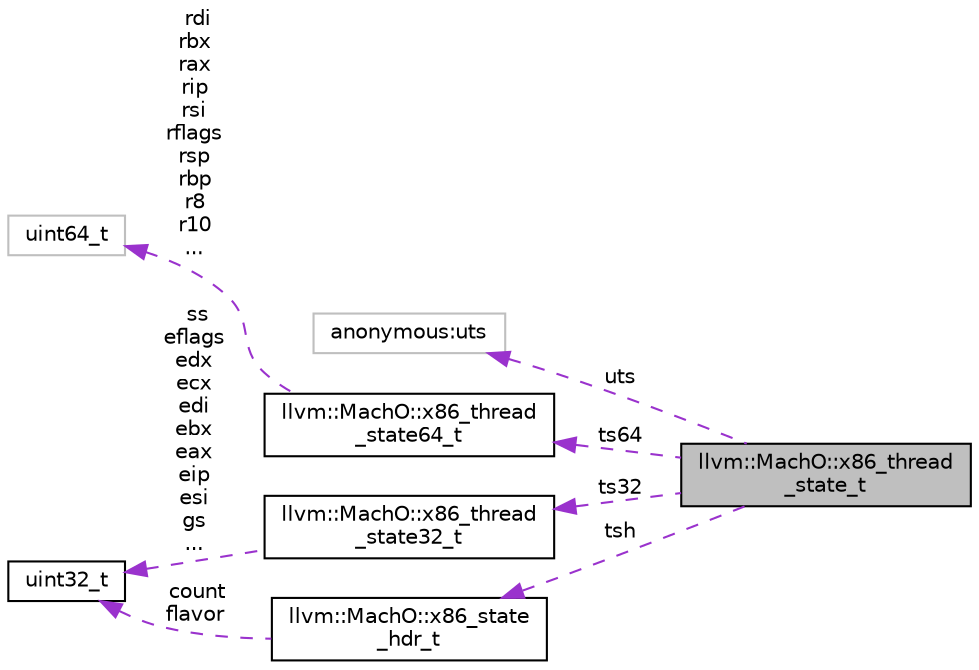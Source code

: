 digraph "llvm::MachO::x86_thread_state_t"
{
 // LATEX_PDF_SIZE
  bgcolor="transparent";
  edge [fontname="Helvetica",fontsize="10",labelfontname="Helvetica",labelfontsize="10"];
  node [fontname="Helvetica",fontsize="10",shape=record];
  rankdir="LR";
  Node1 [label="llvm::MachO::x86_thread\l_state_t",height=0.2,width=0.4,color="black", fillcolor="grey75", style="filled", fontcolor="black",tooltip=" "];
  Node2 -> Node1 [dir="back",color="darkorchid3",fontsize="10",style="dashed",label=" uts" ,fontname="Helvetica"];
  Node2 [label="anonymous:uts",height=0.2,width=0.4,color="grey75",tooltip=" "];
  Node3 -> Node1 [dir="back",color="darkorchid3",fontsize="10",style="dashed",label=" ts64" ,fontname="Helvetica"];
  Node3 [label="llvm::MachO::x86_thread\l_state64_t",height=0.2,width=0.4,color="black",URL="$structllvm_1_1MachO_1_1x86__thread__state64__t.html",tooltip=" "];
  Node4 -> Node3 [dir="back",color="darkorchid3",fontsize="10",style="dashed",label=" rdi\nrbx\nrax\nrip\nrsi\nrflags\nrsp\nrbp\nr8\nr10\n..." ,fontname="Helvetica"];
  Node4 [label="uint64_t",height=0.2,width=0.4,color="grey75",tooltip=" "];
  Node5 -> Node1 [dir="back",color="darkorchid3",fontsize="10",style="dashed",label=" ts32" ,fontname="Helvetica"];
  Node5 [label="llvm::MachO::x86_thread\l_state32_t",height=0.2,width=0.4,color="black",URL="$structllvm_1_1MachO_1_1x86__thread__state32__t.html",tooltip=" "];
  Node6 -> Node5 [dir="back",color="darkorchid3",fontsize="10",style="dashed",label=" ss\neflags\nedx\necx\nedi\nebx\neax\neip\nesi\ngs\n..." ,fontname="Helvetica"];
  Node6 [label="uint32_t",height=0.2,width=0.4,color="black",URL="$classuint32__t.html",tooltip=" "];
  Node7 -> Node1 [dir="back",color="darkorchid3",fontsize="10",style="dashed",label=" tsh" ,fontname="Helvetica"];
  Node7 [label="llvm::MachO::x86_state\l_hdr_t",height=0.2,width=0.4,color="black",URL="$structllvm_1_1MachO_1_1x86__state__hdr__t.html",tooltip=" "];
  Node6 -> Node7 [dir="back",color="darkorchid3",fontsize="10",style="dashed",label=" count\nflavor" ,fontname="Helvetica"];
}
